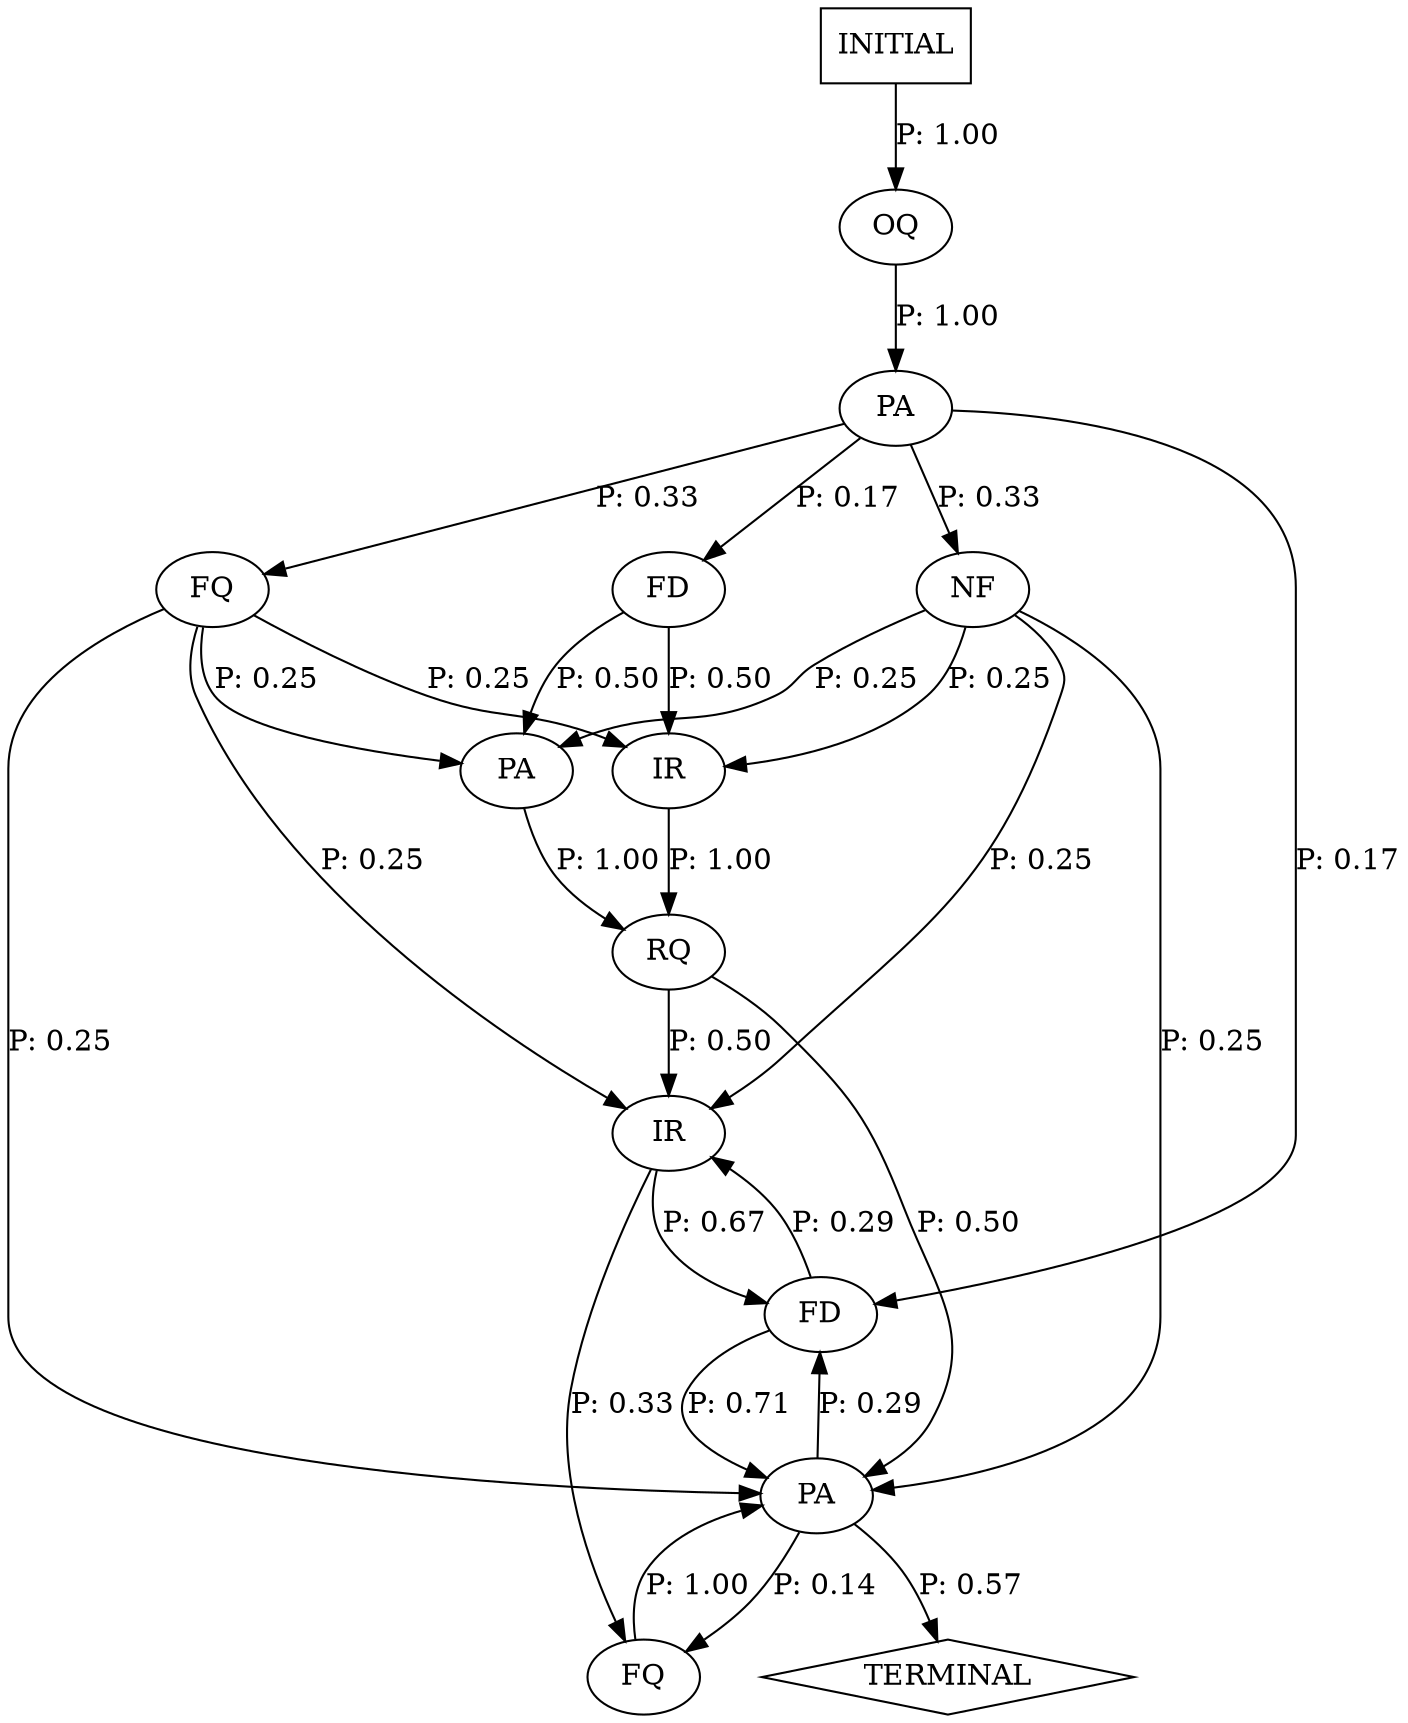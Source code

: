 digraph G {
  0 [label="FD"];
  1 [label="FD"];
  2 [label="FQ"];
  3 [label="FQ"];
  4 [label="IR"];
  5 [label="IR"];
  6 [label="NF"];
  7 [label="OQ"];
  8 [label="PA"];
  9 [label="PA"];
  10 [label="PA"];
  11 [label="RQ"];
  12 [label="TERMINAL",shape=diamond];
  13 [label="INITIAL",shape=box];
0->4 [label="P: 0.50"];
0->8 [label="P: 0.50"];
1->5 [label="P: 0.29"];
1->9 [label="P: 0.71"];
2->9 [label="P: 1.00"];
3->4 [label="P: 0.25"];
3->5 [label="P: 0.25"];
3->8 [label="P: 0.25"];
3->9 [label="P: 0.25"];
4->11 [label="P: 1.00"];
5->1 [label="P: 0.67"];
5->2 [label="P: 0.33"];
6->5 [label="P: 0.25"];
6->4 [label="P: 0.25"];
6->8 [label="P: 0.25"];
6->9 [label="P: 0.25"];
7->10 [label="P: 1.00"];
8->11 [label="P: 1.00"];
9->1 [label="P: 0.29"];
9->2 [label="P: 0.14"];
9->12 [label="P: 0.57"];
10->0 [label="P: 0.17"];
10->1 [label="P: 0.17"];
10->3 [label="P: 0.33"];
10->6 [label="P: 0.33"];
11->5 [label="P: 0.50"];
11->9 [label="P: 0.50"];
13->7 [label="P: 1.00"];
}
